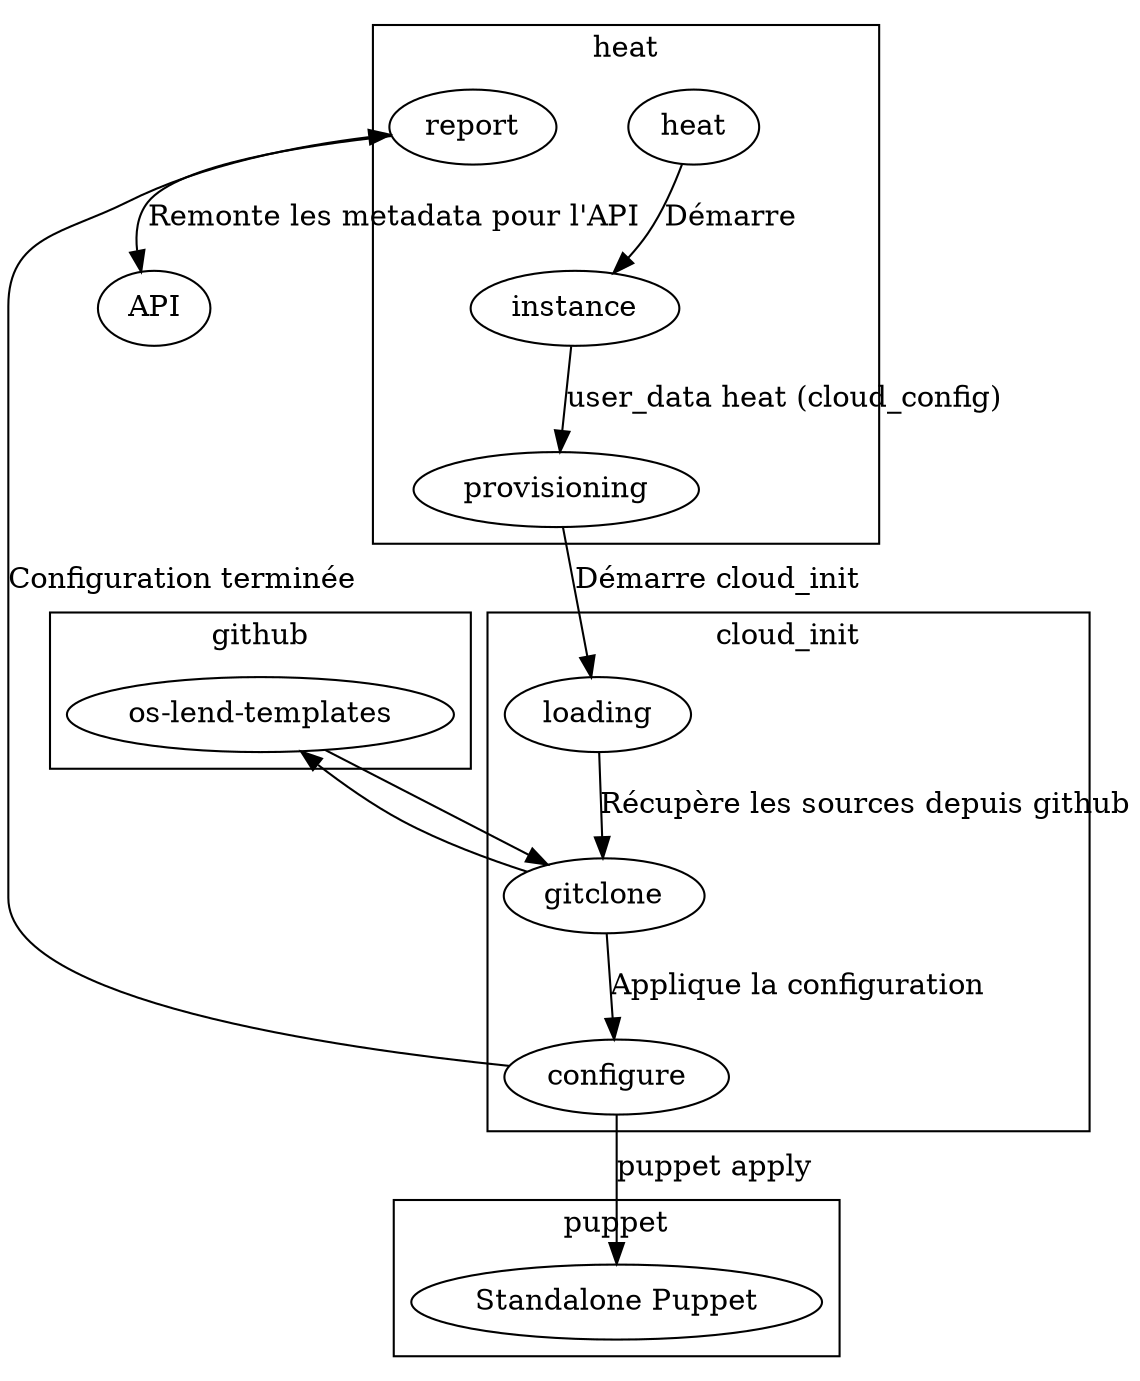 digraph stack {
    subgraph cluster_0 {
        label="heat";
        heat;
        instance;
        provisioning;
        report;
    }

    subgraph cluster_1 {
        label="cloud_init";
        loading;
        gitclone;
        configure;
    }

    subgraph cluster_2 {
        label="puppet";
        ppapply[label="Standalone Puppet"];
    }

    subgraph cluster_3 {
        label="github";
        templates[label="os-lend-templates"];
    }

    heat -> instance[label="Démarre"]
    instance -> provisioning[label="user_data heat (cloud_config)"];
    provisioning -> loading[label="Démarre cloud_init"];
    loading -> gitclone[label="Récupère les sources depuis github"];
    gitclone -> templates;
    templates -> gitclone;
    gitclone -> configure[label="Applique la configuration"];
    configure -> ppapply[label="puppet apply"];
    configure -> report[label="Configuration terminée"];
    report -> API[label="Remonte les metadata pour l'API"]
}
